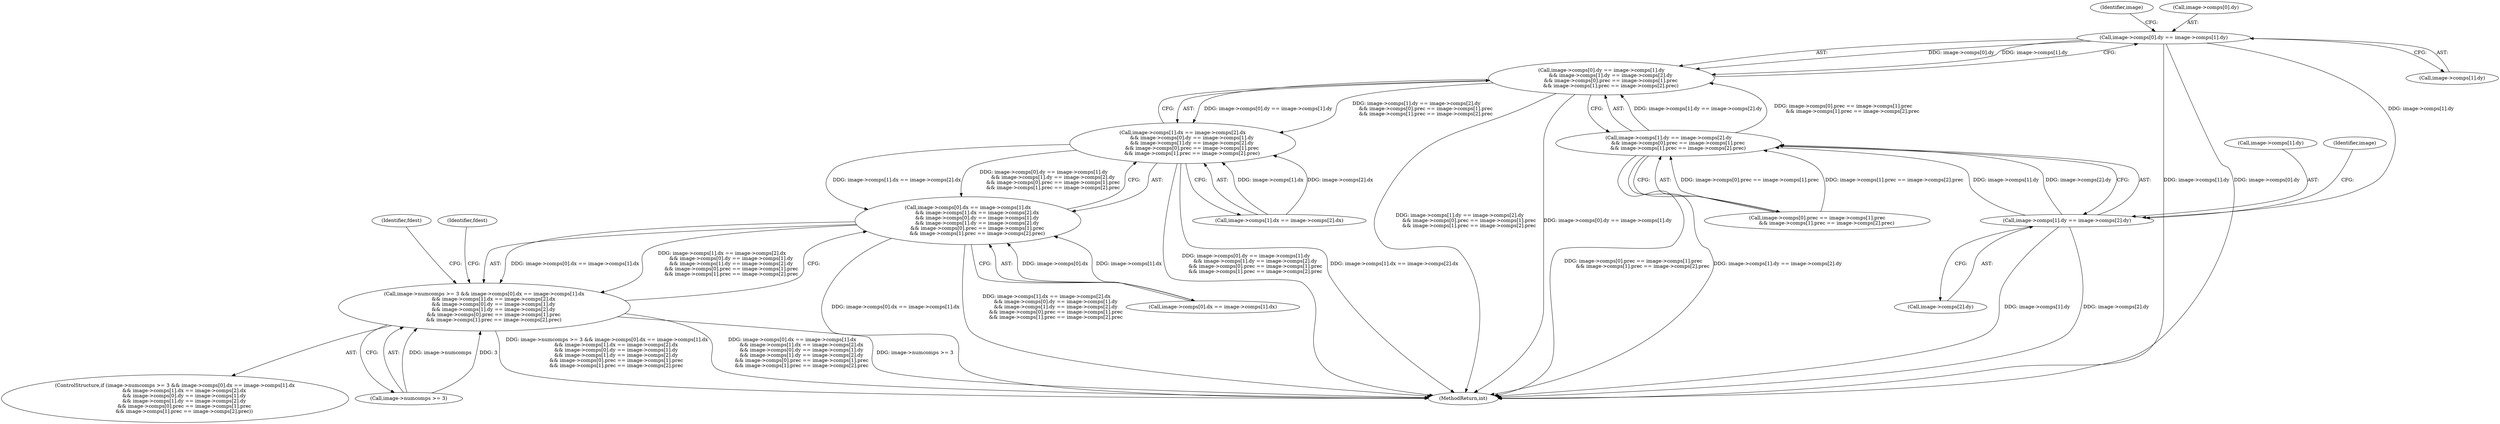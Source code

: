 digraph "0_openjpeg_15f081c89650dccee4aa4ae66f614c3fdb268767_3@pointer" {
"1000191" [label="(Call,image->comps[0].dy == image->comps[1].dy)"];
"1000190" [label="(Call,image->comps[0].dy == image->comps[1].dy\n            && image->comps[1].dy == image->comps[2].dy\n            && image->comps[0].prec == image->comps[1].prec\n            && image->comps[1].prec == image->comps[2].prec)"];
"1000174" [label="(Call,image->comps[1].dx == image->comps[2].dx\n            && image->comps[0].dy == image->comps[1].dy\n            && image->comps[1].dy == image->comps[2].dy\n            && image->comps[0].prec == image->comps[1].prec\n            && image->comps[1].prec == image->comps[2].prec)"];
"1000158" [label="(Call,image->comps[0].dx == image->comps[1].dx\n            && image->comps[1].dx == image->comps[2].dx\n            && image->comps[0].dy == image->comps[1].dy\n            && image->comps[1].dy == image->comps[2].dy\n            && image->comps[0].prec == image->comps[1].prec\n            && image->comps[1].prec == image->comps[2].prec)"];
"1000152" [label="(Call,image->numcomps >= 3 && image->comps[0].dx == image->comps[1].dx\n            && image->comps[1].dx == image->comps[2].dx\n            && image->comps[0].dy == image->comps[1].dy\n            && image->comps[1].dy == image->comps[2].dy\n            && image->comps[0].prec == image->comps[1].prec\n            && image->comps[1].prec == image->comps[2].prec)"];
"1000207" [label="(Call,image->comps[1].dy == image->comps[2].dy)"];
"1000206" [label="(Call,image->comps[1].dy == image->comps[2].dy\n            && image->comps[0].prec == image->comps[1].prec\n            && image->comps[1].prec == image->comps[2].prec)"];
"1000206" [label="(Call,image->comps[1].dy == image->comps[2].dy\n            && image->comps[0].prec == image->comps[1].prec\n            && image->comps[1].prec == image->comps[2].prec)"];
"1000199" [label="(Call,image->comps[1].dy)"];
"1000151" [label="(ControlStructure,if (image->numcomps >= 3 && image->comps[0].dx == image->comps[1].dx\n            && image->comps[1].dx == image->comps[2].dx\n            && image->comps[0].dy == image->comps[1].dy\n            && image->comps[1].dy == image->comps[2].dy\n            && image->comps[0].prec == image->comps[1].prec\n            && image->comps[1].prec == image->comps[2].prec))"];
"1001124" [label="(Identifier,fdest)"];
"1001743" [label="(MethodReturn,int)"];
"1000174" [label="(Call,image->comps[1].dx == image->comps[2].dx\n            && image->comps[0].dy == image->comps[1].dy\n            && image->comps[1].dy == image->comps[2].dy\n            && image->comps[0].prec == image->comps[1].prec\n            && image->comps[1].prec == image->comps[2].prec)"];
"1000207" [label="(Call,image->comps[1].dy == image->comps[2].dy)"];
"1000255" [label="(Identifier,fdest)"];
"1000191" [label="(Call,image->comps[0].dy == image->comps[1].dy)"];
"1000190" [label="(Call,image->comps[0].dy == image->comps[1].dy\n            && image->comps[1].dy == image->comps[2].dy\n            && image->comps[0].prec == image->comps[1].prec\n            && image->comps[1].prec == image->comps[2].prec)"];
"1000208" [label="(Call,image->comps[1].dy)"];
"1000152" [label="(Call,image->numcomps >= 3 && image->comps[0].dx == image->comps[1].dx\n            && image->comps[1].dx == image->comps[2].dx\n            && image->comps[0].dy == image->comps[1].dy\n            && image->comps[1].dy == image->comps[2].dy\n            && image->comps[0].prec == image->comps[1].prec\n            && image->comps[1].prec == image->comps[2].prec)"];
"1000211" [label="(Identifier,image)"];
"1000227" [label="(Identifier,image)"];
"1000159" [label="(Call,image->comps[0].dx == image->comps[1].dx)"];
"1000175" [label="(Call,image->comps[1].dx == image->comps[2].dx)"];
"1000222" [label="(Call,image->comps[0].prec == image->comps[1].prec\n            && image->comps[1].prec == image->comps[2].prec)"];
"1000192" [label="(Call,image->comps[0].dy)"];
"1000158" [label="(Call,image->comps[0].dx == image->comps[1].dx\n            && image->comps[1].dx == image->comps[2].dx\n            && image->comps[0].dy == image->comps[1].dy\n            && image->comps[1].dy == image->comps[2].dy\n            && image->comps[0].prec == image->comps[1].prec\n            && image->comps[1].prec == image->comps[2].prec)"];
"1000215" [label="(Call,image->comps[2].dy)"];
"1000153" [label="(Call,image->numcomps >= 3)"];
"1000191" -> "1000190"  [label="AST: "];
"1000191" -> "1000199"  [label="CFG: "];
"1000192" -> "1000191"  [label="AST: "];
"1000199" -> "1000191"  [label="AST: "];
"1000211" -> "1000191"  [label="CFG: "];
"1000190" -> "1000191"  [label="CFG: "];
"1000191" -> "1001743"  [label="DDG: image->comps[1].dy"];
"1000191" -> "1001743"  [label="DDG: image->comps[0].dy"];
"1000191" -> "1000190"  [label="DDG: image->comps[0].dy"];
"1000191" -> "1000190"  [label="DDG: image->comps[1].dy"];
"1000191" -> "1000207"  [label="DDG: image->comps[1].dy"];
"1000190" -> "1000174"  [label="AST: "];
"1000190" -> "1000206"  [label="CFG: "];
"1000206" -> "1000190"  [label="AST: "];
"1000174" -> "1000190"  [label="CFG: "];
"1000190" -> "1001743"  [label="DDG: image->comps[1].dy == image->comps[2].dy\n            && image->comps[0].prec == image->comps[1].prec\n            && image->comps[1].prec == image->comps[2].prec"];
"1000190" -> "1001743"  [label="DDG: image->comps[0].dy == image->comps[1].dy"];
"1000190" -> "1000174"  [label="DDG: image->comps[0].dy == image->comps[1].dy"];
"1000190" -> "1000174"  [label="DDG: image->comps[1].dy == image->comps[2].dy\n            && image->comps[0].prec == image->comps[1].prec\n            && image->comps[1].prec == image->comps[2].prec"];
"1000206" -> "1000190"  [label="DDG: image->comps[1].dy == image->comps[2].dy"];
"1000206" -> "1000190"  [label="DDG: image->comps[0].prec == image->comps[1].prec\n            && image->comps[1].prec == image->comps[2].prec"];
"1000174" -> "1000158"  [label="AST: "];
"1000174" -> "1000175"  [label="CFG: "];
"1000175" -> "1000174"  [label="AST: "];
"1000158" -> "1000174"  [label="CFG: "];
"1000174" -> "1001743"  [label="DDG: image->comps[0].dy == image->comps[1].dy\n            && image->comps[1].dy == image->comps[2].dy\n            && image->comps[0].prec == image->comps[1].prec\n            && image->comps[1].prec == image->comps[2].prec"];
"1000174" -> "1001743"  [label="DDG: image->comps[1].dx == image->comps[2].dx"];
"1000174" -> "1000158"  [label="DDG: image->comps[1].dx == image->comps[2].dx"];
"1000174" -> "1000158"  [label="DDG: image->comps[0].dy == image->comps[1].dy\n            && image->comps[1].dy == image->comps[2].dy\n            && image->comps[0].prec == image->comps[1].prec\n            && image->comps[1].prec == image->comps[2].prec"];
"1000175" -> "1000174"  [label="DDG: image->comps[1].dx"];
"1000175" -> "1000174"  [label="DDG: image->comps[2].dx"];
"1000158" -> "1000152"  [label="AST: "];
"1000158" -> "1000159"  [label="CFG: "];
"1000159" -> "1000158"  [label="AST: "];
"1000152" -> "1000158"  [label="CFG: "];
"1000158" -> "1001743"  [label="DDG: image->comps[0].dx == image->comps[1].dx"];
"1000158" -> "1001743"  [label="DDG: image->comps[1].dx == image->comps[2].dx\n            && image->comps[0].dy == image->comps[1].dy\n            && image->comps[1].dy == image->comps[2].dy\n            && image->comps[0].prec == image->comps[1].prec\n            && image->comps[1].prec == image->comps[2].prec"];
"1000158" -> "1000152"  [label="DDG: image->comps[0].dx == image->comps[1].dx"];
"1000158" -> "1000152"  [label="DDG: image->comps[1].dx == image->comps[2].dx\n            && image->comps[0].dy == image->comps[1].dy\n            && image->comps[1].dy == image->comps[2].dy\n            && image->comps[0].prec == image->comps[1].prec\n            && image->comps[1].prec == image->comps[2].prec"];
"1000159" -> "1000158"  [label="DDG: image->comps[0].dx"];
"1000159" -> "1000158"  [label="DDG: image->comps[1].dx"];
"1000152" -> "1000151"  [label="AST: "];
"1000152" -> "1000153"  [label="CFG: "];
"1000153" -> "1000152"  [label="AST: "];
"1000255" -> "1000152"  [label="CFG: "];
"1001124" -> "1000152"  [label="CFG: "];
"1000152" -> "1001743"  [label="DDG: image->numcomps >= 3 && image->comps[0].dx == image->comps[1].dx\n            && image->comps[1].dx == image->comps[2].dx\n            && image->comps[0].dy == image->comps[1].dy\n            && image->comps[1].dy == image->comps[2].dy\n            && image->comps[0].prec == image->comps[1].prec\n            && image->comps[1].prec == image->comps[2].prec"];
"1000152" -> "1001743"  [label="DDG: image->comps[0].dx == image->comps[1].dx\n            && image->comps[1].dx == image->comps[2].dx\n            && image->comps[0].dy == image->comps[1].dy\n            && image->comps[1].dy == image->comps[2].dy\n            && image->comps[0].prec == image->comps[1].prec\n            && image->comps[1].prec == image->comps[2].prec"];
"1000152" -> "1001743"  [label="DDG: image->numcomps >= 3"];
"1000153" -> "1000152"  [label="DDG: image->numcomps"];
"1000153" -> "1000152"  [label="DDG: 3"];
"1000207" -> "1000206"  [label="AST: "];
"1000207" -> "1000215"  [label="CFG: "];
"1000208" -> "1000207"  [label="AST: "];
"1000215" -> "1000207"  [label="AST: "];
"1000227" -> "1000207"  [label="CFG: "];
"1000206" -> "1000207"  [label="CFG: "];
"1000207" -> "1001743"  [label="DDG: image->comps[1].dy"];
"1000207" -> "1001743"  [label="DDG: image->comps[2].dy"];
"1000207" -> "1000206"  [label="DDG: image->comps[1].dy"];
"1000207" -> "1000206"  [label="DDG: image->comps[2].dy"];
"1000206" -> "1000222"  [label="CFG: "];
"1000222" -> "1000206"  [label="AST: "];
"1000206" -> "1001743"  [label="DDG: image->comps[0].prec == image->comps[1].prec\n            && image->comps[1].prec == image->comps[2].prec"];
"1000206" -> "1001743"  [label="DDG: image->comps[1].dy == image->comps[2].dy"];
"1000222" -> "1000206"  [label="DDG: image->comps[0].prec == image->comps[1].prec"];
"1000222" -> "1000206"  [label="DDG: image->comps[1].prec == image->comps[2].prec"];
}

